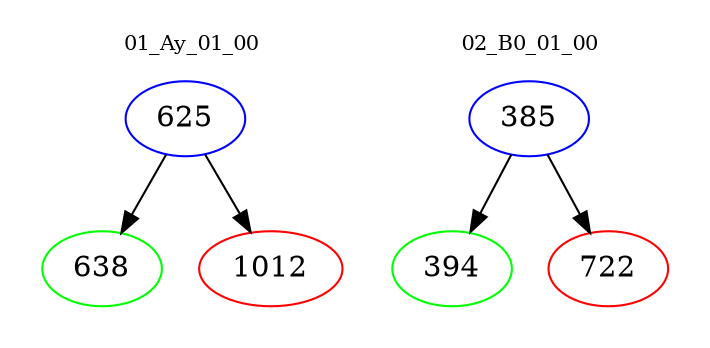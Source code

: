 digraph{
subgraph cluster_0 {
color = white
label = "01_Ay_01_00";
fontsize=10;
T0_625 [label="625", color="blue"]
T0_625 -> T0_638 [color="black"]
T0_638 [label="638", color="green"]
T0_625 -> T0_1012 [color="black"]
T0_1012 [label="1012", color="red"]
}
subgraph cluster_1 {
color = white
label = "02_B0_01_00";
fontsize=10;
T1_385 [label="385", color="blue"]
T1_385 -> T1_394 [color="black"]
T1_394 [label="394", color="green"]
T1_385 -> T1_722 [color="black"]
T1_722 [label="722", color="red"]
}
}
